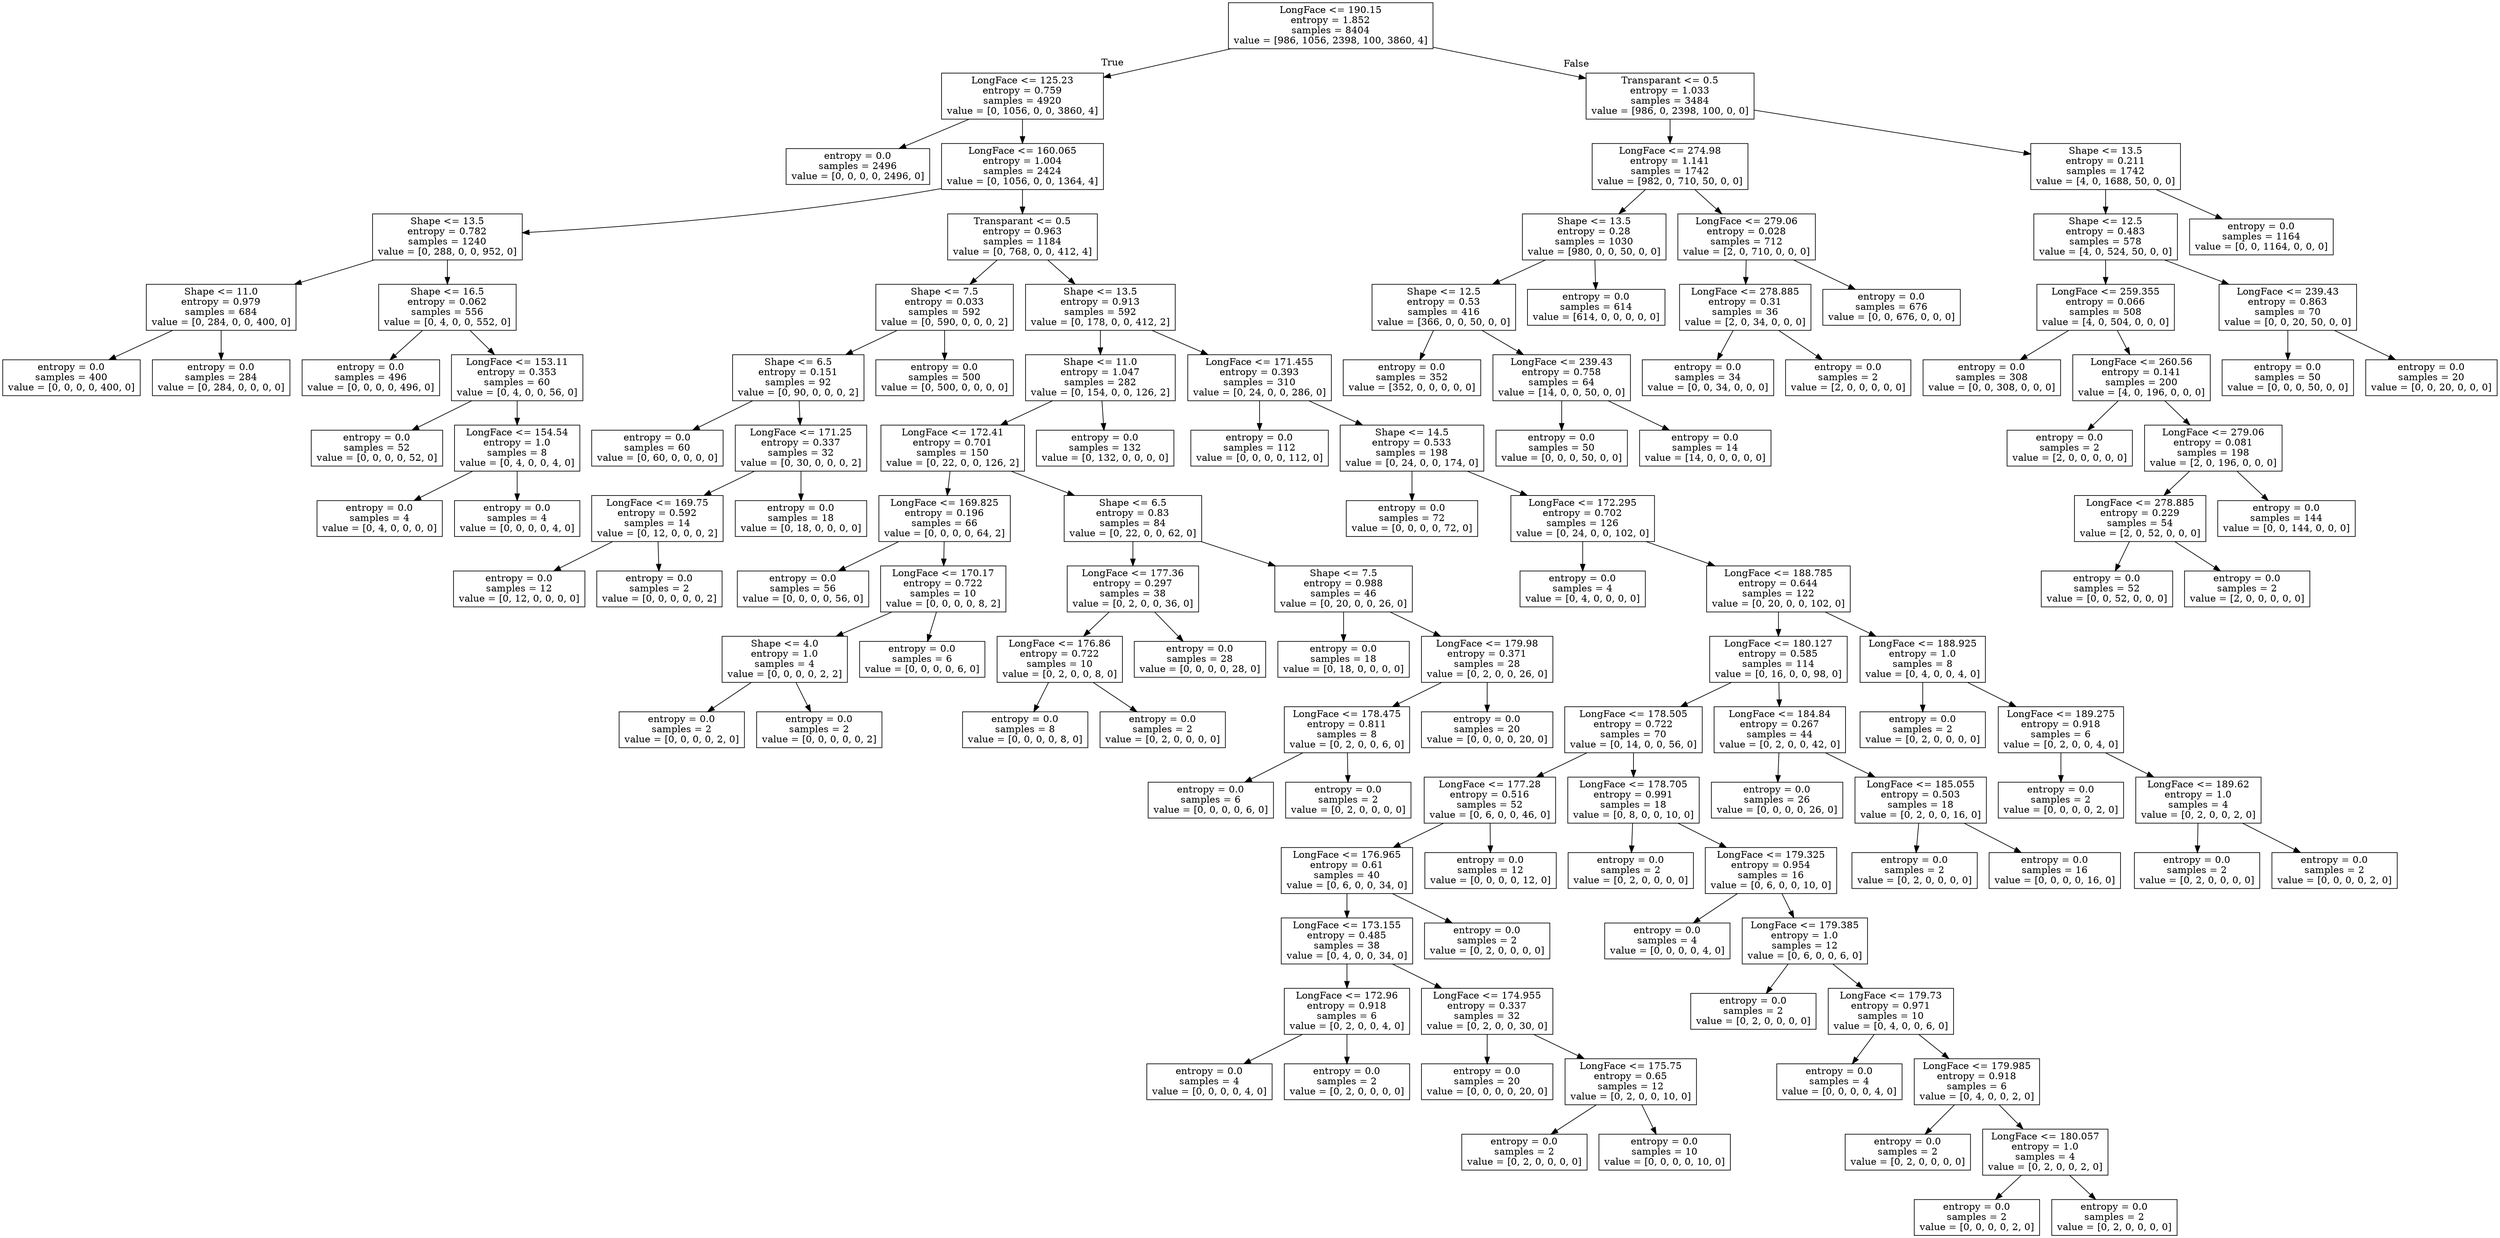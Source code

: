 digraph Tree {
node [shape=box] ;
0 [label="LongFace <= 190.15\nentropy = 1.852\nsamples = 8404\nvalue = [986, 1056, 2398, 100, 3860, 4]"] ;
1 [label="LongFace <= 125.23\nentropy = 0.759\nsamples = 4920\nvalue = [0, 1056, 0, 0, 3860, 4]"] ;
0 -> 1 [labeldistance=2.5, labelangle=45, headlabel="True"] ;
2 [label="entropy = 0.0\nsamples = 2496\nvalue = [0, 0, 0, 0, 2496, 0]"] ;
1 -> 2 ;
3 [label="LongFace <= 160.065\nentropy = 1.004\nsamples = 2424\nvalue = [0, 1056, 0, 0, 1364, 4]"] ;
1 -> 3 ;
4 [label="Shape <= 13.5\nentropy = 0.782\nsamples = 1240\nvalue = [0, 288, 0, 0, 952, 0]"] ;
3 -> 4 ;
5 [label="Shape <= 11.0\nentropy = 0.979\nsamples = 684\nvalue = [0, 284, 0, 0, 400, 0]"] ;
4 -> 5 ;
6 [label="entropy = 0.0\nsamples = 400\nvalue = [0, 0, 0, 0, 400, 0]"] ;
5 -> 6 ;
7 [label="entropy = 0.0\nsamples = 284\nvalue = [0, 284, 0, 0, 0, 0]"] ;
5 -> 7 ;
8 [label="Shape <= 16.5\nentropy = 0.062\nsamples = 556\nvalue = [0, 4, 0, 0, 552, 0]"] ;
4 -> 8 ;
9 [label="entropy = 0.0\nsamples = 496\nvalue = [0, 0, 0, 0, 496, 0]"] ;
8 -> 9 ;
10 [label="LongFace <= 153.11\nentropy = 0.353\nsamples = 60\nvalue = [0, 4, 0, 0, 56, 0]"] ;
8 -> 10 ;
11 [label="entropy = 0.0\nsamples = 52\nvalue = [0, 0, 0, 0, 52, 0]"] ;
10 -> 11 ;
12 [label="LongFace <= 154.54\nentropy = 1.0\nsamples = 8\nvalue = [0, 4, 0, 0, 4, 0]"] ;
10 -> 12 ;
13 [label="entropy = 0.0\nsamples = 4\nvalue = [0, 4, 0, 0, 0, 0]"] ;
12 -> 13 ;
14 [label="entropy = 0.0\nsamples = 4\nvalue = [0, 0, 0, 0, 4, 0]"] ;
12 -> 14 ;
15 [label="Transparant <= 0.5\nentropy = 0.963\nsamples = 1184\nvalue = [0, 768, 0, 0, 412, 4]"] ;
3 -> 15 ;
16 [label="Shape <= 7.5\nentropy = 0.033\nsamples = 592\nvalue = [0, 590, 0, 0, 0, 2]"] ;
15 -> 16 ;
17 [label="Shape <= 6.5\nentropy = 0.151\nsamples = 92\nvalue = [0, 90, 0, 0, 0, 2]"] ;
16 -> 17 ;
18 [label="entropy = 0.0\nsamples = 60\nvalue = [0, 60, 0, 0, 0, 0]"] ;
17 -> 18 ;
19 [label="LongFace <= 171.25\nentropy = 0.337\nsamples = 32\nvalue = [0, 30, 0, 0, 0, 2]"] ;
17 -> 19 ;
20 [label="LongFace <= 169.75\nentropy = 0.592\nsamples = 14\nvalue = [0, 12, 0, 0, 0, 2]"] ;
19 -> 20 ;
21 [label="entropy = 0.0\nsamples = 12\nvalue = [0, 12, 0, 0, 0, 0]"] ;
20 -> 21 ;
22 [label="entropy = 0.0\nsamples = 2\nvalue = [0, 0, 0, 0, 0, 2]"] ;
20 -> 22 ;
23 [label="entropy = 0.0\nsamples = 18\nvalue = [0, 18, 0, 0, 0, 0]"] ;
19 -> 23 ;
24 [label="entropy = 0.0\nsamples = 500\nvalue = [0, 500, 0, 0, 0, 0]"] ;
16 -> 24 ;
25 [label="Shape <= 13.5\nentropy = 0.913\nsamples = 592\nvalue = [0, 178, 0, 0, 412, 2]"] ;
15 -> 25 ;
26 [label="Shape <= 11.0\nentropy = 1.047\nsamples = 282\nvalue = [0, 154, 0, 0, 126, 2]"] ;
25 -> 26 ;
27 [label="LongFace <= 172.41\nentropy = 0.701\nsamples = 150\nvalue = [0, 22, 0, 0, 126, 2]"] ;
26 -> 27 ;
28 [label="LongFace <= 169.825\nentropy = 0.196\nsamples = 66\nvalue = [0, 0, 0, 0, 64, 2]"] ;
27 -> 28 ;
29 [label="entropy = 0.0\nsamples = 56\nvalue = [0, 0, 0, 0, 56, 0]"] ;
28 -> 29 ;
30 [label="LongFace <= 170.17\nentropy = 0.722\nsamples = 10\nvalue = [0, 0, 0, 0, 8, 2]"] ;
28 -> 30 ;
31 [label="Shape <= 4.0\nentropy = 1.0\nsamples = 4\nvalue = [0, 0, 0, 0, 2, 2]"] ;
30 -> 31 ;
32 [label="entropy = 0.0\nsamples = 2\nvalue = [0, 0, 0, 0, 2, 0]"] ;
31 -> 32 ;
33 [label="entropy = 0.0\nsamples = 2\nvalue = [0, 0, 0, 0, 0, 2]"] ;
31 -> 33 ;
34 [label="entropy = 0.0\nsamples = 6\nvalue = [0, 0, 0, 0, 6, 0]"] ;
30 -> 34 ;
35 [label="Shape <= 6.5\nentropy = 0.83\nsamples = 84\nvalue = [0, 22, 0, 0, 62, 0]"] ;
27 -> 35 ;
36 [label="LongFace <= 177.36\nentropy = 0.297\nsamples = 38\nvalue = [0, 2, 0, 0, 36, 0]"] ;
35 -> 36 ;
37 [label="LongFace <= 176.86\nentropy = 0.722\nsamples = 10\nvalue = [0, 2, 0, 0, 8, 0]"] ;
36 -> 37 ;
38 [label="entropy = 0.0\nsamples = 8\nvalue = [0, 0, 0, 0, 8, 0]"] ;
37 -> 38 ;
39 [label="entropy = 0.0\nsamples = 2\nvalue = [0, 2, 0, 0, 0, 0]"] ;
37 -> 39 ;
40 [label="entropy = 0.0\nsamples = 28\nvalue = [0, 0, 0, 0, 28, 0]"] ;
36 -> 40 ;
41 [label="Shape <= 7.5\nentropy = 0.988\nsamples = 46\nvalue = [0, 20, 0, 0, 26, 0]"] ;
35 -> 41 ;
42 [label="entropy = 0.0\nsamples = 18\nvalue = [0, 18, 0, 0, 0, 0]"] ;
41 -> 42 ;
43 [label="LongFace <= 179.98\nentropy = 0.371\nsamples = 28\nvalue = [0, 2, 0, 0, 26, 0]"] ;
41 -> 43 ;
44 [label="LongFace <= 178.475\nentropy = 0.811\nsamples = 8\nvalue = [0, 2, 0, 0, 6, 0]"] ;
43 -> 44 ;
45 [label="entropy = 0.0\nsamples = 6\nvalue = [0, 0, 0, 0, 6, 0]"] ;
44 -> 45 ;
46 [label="entropy = 0.0\nsamples = 2\nvalue = [0, 2, 0, 0, 0, 0]"] ;
44 -> 46 ;
47 [label="entropy = 0.0\nsamples = 20\nvalue = [0, 0, 0, 0, 20, 0]"] ;
43 -> 47 ;
48 [label="entropy = 0.0\nsamples = 132\nvalue = [0, 132, 0, 0, 0, 0]"] ;
26 -> 48 ;
49 [label="LongFace <= 171.455\nentropy = 0.393\nsamples = 310\nvalue = [0, 24, 0, 0, 286, 0]"] ;
25 -> 49 ;
50 [label="entropy = 0.0\nsamples = 112\nvalue = [0, 0, 0, 0, 112, 0]"] ;
49 -> 50 ;
51 [label="Shape <= 14.5\nentropy = 0.533\nsamples = 198\nvalue = [0, 24, 0, 0, 174, 0]"] ;
49 -> 51 ;
52 [label="entropy = 0.0\nsamples = 72\nvalue = [0, 0, 0, 0, 72, 0]"] ;
51 -> 52 ;
53 [label="LongFace <= 172.295\nentropy = 0.702\nsamples = 126\nvalue = [0, 24, 0, 0, 102, 0]"] ;
51 -> 53 ;
54 [label="entropy = 0.0\nsamples = 4\nvalue = [0, 4, 0, 0, 0, 0]"] ;
53 -> 54 ;
55 [label="LongFace <= 188.785\nentropy = 0.644\nsamples = 122\nvalue = [0, 20, 0, 0, 102, 0]"] ;
53 -> 55 ;
56 [label="LongFace <= 180.127\nentropy = 0.585\nsamples = 114\nvalue = [0, 16, 0, 0, 98, 0]"] ;
55 -> 56 ;
57 [label="LongFace <= 178.505\nentropy = 0.722\nsamples = 70\nvalue = [0, 14, 0, 0, 56, 0]"] ;
56 -> 57 ;
58 [label="LongFace <= 177.28\nentropy = 0.516\nsamples = 52\nvalue = [0, 6, 0, 0, 46, 0]"] ;
57 -> 58 ;
59 [label="LongFace <= 176.965\nentropy = 0.61\nsamples = 40\nvalue = [0, 6, 0, 0, 34, 0]"] ;
58 -> 59 ;
60 [label="LongFace <= 173.155\nentropy = 0.485\nsamples = 38\nvalue = [0, 4, 0, 0, 34, 0]"] ;
59 -> 60 ;
61 [label="LongFace <= 172.96\nentropy = 0.918\nsamples = 6\nvalue = [0, 2, 0, 0, 4, 0]"] ;
60 -> 61 ;
62 [label="entropy = 0.0\nsamples = 4\nvalue = [0, 0, 0, 0, 4, 0]"] ;
61 -> 62 ;
63 [label="entropy = 0.0\nsamples = 2\nvalue = [0, 2, 0, 0, 0, 0]"] ;
61 -> 63 ;
64 [label="LongFace <= 174.955\nentropy = 0.337\nsamples = 32\nvalue = [0, 2, 0, 0, 30, 0]"] ;
60 -> 64 ;
65 [label="entropy = 0.0\nsamples = 20\nvalue = [0, 0, 0, 0, 20, 0]"] ;
64 -> 65 ;
66 [label="LongFace <= 175.75\nentropy = 0.65\nsamples = 12\nvalue = [0, 2, 0, 0, 10, 0]"] ;
64 -> 66 ;
67 [label="entropy = 0.0\nsamples = 2\nvalue = [0, 2, 0, 0, 0, 0]"] ;
66 -> 67 ;
68 [label="entropy = 0.0\nsamples = 10\nvalue = [0, 0, 0, 0, 10, 0]"] ;
66 -> 68 ;
69 [label="entropy = 0.0\nsamples = 2\nvalue = [0, 2, 0, 0, 0, 0]"] ;
59 -> 69 ;
70 [label="entropy = 0.0\nsamples = 12\nvalue = [0, 0, 0, 0, 12, 0]"] ;
58 -> 70 ;
71 [label="LongFace <= 178.705\nentropy = 0.991\nsamples = 18\nvalue = [0, 8, 0, 0, 10, 0]"] ;
57 -> 71 ;
72 [label="entropy = 0.0\nsamples = 2\nvalue = [0, 2, 0, 0, 0, 0]"] ;
71 -> 72 ;
73 [label="LongFace <= 179.325\nentropy = 0.954\nsamples = 16\nvalue = [0, 6, 0, 0, 10, 0]"] ;
71 -> 73 ;
74 [label="entropy = 0.0\nsamples = 4\nvalue = [0, 0, 0, 0, 4, 0]"] ;
73 -> 74 ;
75 [label="LongFace <= 179.385\nentropy = 1.0\nsamples = 12\nvalue = [0, 6, 0, 0, 6, 0]"] ;
73 -> 75 ;
76 [label="entropy = 0.0\nsamples = 2\nvalue = [0, 2, 0, 0, 0, 0]"] ;
75 -> 76 ;
77 [label="LongFace <= 179.73\nentropy = 0.971\nsamples = 10\nvalue = [0, 4, 0, 0, 6, 0]"] ;
75 -> 77 ;
78 [label="entropy = 0.0\nsamples = 4\nvalue = [0, 0, 0, 0, 4, 0]"] ;
77 -> 78 ;
79 [label="LongFace <= 179.985\nentropy = 0.918\nsamples = 6\nvalue = [0, 4, 0, 0, 2, 0]"] ;
77 -> 79 ;
80 [label="entropy = 0.0\nsamples = 2\nvalue = [0, 2, 0, 0, 0, 0]"] ;
79 -> 80 ;
81 [label="LongFace <= 180.057\nentropy = 1.0\nsamples = 4\nvalue = [0, 2, 0, 0, 2, 0]"] ;
79 -> 81 ;
82 [label="entropy = 0.0\nsamples = 2\nvalue = [0, 0, 0, 0, 2, 0]"] ;
81 -> 82 ;
83 [label="entropy = 0.0\nsamples = 2\nvalue = [0, 2, 0, 0, 0, 0]"] ;
81 -> 83 ;
84 [label="LongFace <= 184.84\nentropy = 0.267\nsamples = 44\nvalue = [0, 2, 0, 0, 42, 0]"] ;
56 -> 84 ;
85 [label="entropy = 0.0\nsamples = 26\nvalue = [0, 0, 0, 0, 26, 0]"] ;
84 -> 85 ;
86 [label="LongFace <= 185.055\nentropy = 0.503\nsamples = 18\nvalue = [0, 2, 0, 0, 16, 0]"] ;
84 -> 86 ;
87 [label="entropy = 0.0\nsamples = 2\nvalue = [0, 2, 0, 0, 0, 0]"] ;
86 -> 87 ;
88 [label="entropy = 0.0\nsamples = 16\nvalue = [0, 0, 0, 0, 16, 0]"] ;
86 -> 88 ;
89 [label="LongFace <= 188.925\nentropy = 1.0\nsamples = 8\nvalue = [0, 4, 0, 0, 4, 0]"] ;
55 -> 89 ;
90 [label="entropy = 0.0\nsamples = 2\nvalue = [0, 2, 0, 0, 0, 0]"] ;
89 -> 90 ;
91 [label="LongFace <= 189.275\nentropy = 0.918\nsamples = 6\nvalue = [0, 2, 0, 0, 4, 0]"] ;
89 -> 91 ;
92 [label="entropy = 0.0\nsamples = 2\nvalue = [0, 0, 0, 0, 2, 0]"] ;
91 -> 92 ;
93 [label="LongFace <= 189.62\nentropy = 1.0\nsamples = 4\nvalue = [0, 2, 0, 0, 2, 0]"] ;
91 -> 93 ;
94 [label="entropy = 0.0\nsamples = 2\nvalue = [0, 2, 0, 0, 0, 0]"] ;
93 -> 94 ;
95 [label="entropy = 0.0\nsamples = 2\nvalue = [0, 0, 0, 0, 2, 0]"] ;
93 -> 95 ;
96 [label="Transparant <= 0.5\nentropy = 1.033\nsamples = 3484\nvalue = [986, 0, 2398, 100, 0, 0]"] ;
0 -> 96 [labeldistance=2.5, labelangle=-45, headlabel="False"] ;
97 [label="LongFace <= 274.98\nentropy = 1.141\nsamples = 1742\nvalue = [982, 0, 710, 50, 0, 0]"] ;
96 -> 97 ;
98 [label="Shape <= 13.5\nentropy = 0.28\nsamples = 1030\nvalue = [980, 0, 0, 50, 0, 0]"] ;
97 -> 98 ;
99 [label="Shape <= 12.5\nentropy = 0.53\nsamples = 416\nvalue = [366, 0, 0, 50, 0, 0]"] ;
98 -> 99 ;
100 [label="entropy = 0.0\nsamples = 352\nvalue = [352, 0, 0, 0, 0, 0]"] ;
99 -> 100 ;
101 [label="LongFace <= 239.43\nentropy = 0.758\nsamples = 64\nvalue = [14, 0, 0, 50, 0, 0]"] ;
99 -> 101 ;
102 [label="entropy = 0.0\nsamples = 50\nvalue = [0, 0, 0, 50, 0, 0]"] ;
101 -> 102 ;
103 [label="entropy = 0.0\nsamples = 14\nvalue = [14, 0, 0, 0, 0, 0]"] ;
101 -> 103 ;
104 [label="entropy = 0.0\nsamples = 614\nvalue = [614, 0, 0, 0, 0, 0]"] ;
98 -> 104 ;
105 [label="LongFace <= 279.06\nentropy = 0.028\nsamples = 712\nvalue = [2, 0, 710, 0, 0, 0]"] ;
97 -> 105 ;
106 [label="LongFace <= 278.885\nentropy = 0.31\nsamples = 36\nvalue = [2, 0, 34, 0, 0, 0]"] ;
105 -> 106 ;
107 [label="entropy = 0.0\nsamples = 34\nvalue = [0, 0, 34, 0, 0, 0]"] ;
106 -> 107 ;
108 [label="entropy = 0.0\nsamples = 2\nvalue = [2, 0, 0, 0, 0, 0]"] ;
106 -> 108 ;
109 [label="entropy = 0.0\nsamples = 676\nvalue = [0, 0, 676, 0, 0, 0]"] ;
105 -> 109 ;
110 [label="Shape <= 13.5\nentropy = 0.211\nsamples = 1742\nvalue = [4, 0, 1688, 50, 0, 0]"] ;
96 -> 110 ;
111 [label="Shape <= 12.5\nentropy = 0.483\nsamples = 578\nvalue = [4, 0, 524, 50, 0, 0]"] ;
110 -> 111 ;
112 [label="LongFace <= 259.355\nentropy = 0.066\nsamples = 508\nvalue = [4, 0, 504, 0, 0, 0]"] ;
111 -> 112 ;
113 [label="entropy = 0.0\nsamples = 308\nvalue = [0, 0, 308, 0, 0, 0]"] ;
112 -> 113 ;
114 [label="LongFace <= 260.56\nentropy = 0.141\nsamples = 200\nvalue = [4, 0, 196, 0, 0, 0]"] ;
112 -> 114 ;
115 [label="entropy = 0.0\nsamples = 2\nvalue = [2, 0, 0, 0, 0, 0]"] ;
114 -> 115 ;
116 [label="LongFace <= 279.06\nentropy = 0.081\nsamples = 198\nvalue = [2, 0, 196, 0, 0, 0]"] ;
114 -> 116 ;
117 [label="LongFace <= 278.885\nentropy = 0.229\nsamples = 54\nvalue = [2, 0, 52, 0, 0, 0]"] ;
116 -> 117 ;
118 [label="entropy = 0.0\nsamples = 52\nvalue = [0, 0, 52, 0, 0, 0]"] ;
117 -> 118 ;
119 [label="entropy = 0.0\nsamples = 2\nvalue = [2, 0, 0, 0, 0, 0]"] ;
117 -> 119 ;
120 [label="entropy = 0.0\nsamples = 144\nvalue = [0, 0, 144, 0, 0, 0]"] ;
116 -> 120 ;
121 [label="LongFace <= 239.43\nentropy = 0.863\nsamples = 70\nvalue = [0, 0, 20, 50, 0, 0]"] ;
111 -> 121 ;
122 [label="entropy = 0.0\nsamples = 50\nvalue = [0, 0, 0, 50, 0, 0]"] ;
121 -> 122 ;
123 [label="entropy = 0.0\nsamples = 20\nvalue = [0, 0, 20, 0, 0, 0]"] ;
121 -> 123 ;
124 [label="entropy = 0.0\nsamples = 1164\nvalue = [0, 0, 1164, 0, 0, 0]"] ;
110 -> 124 ;
}